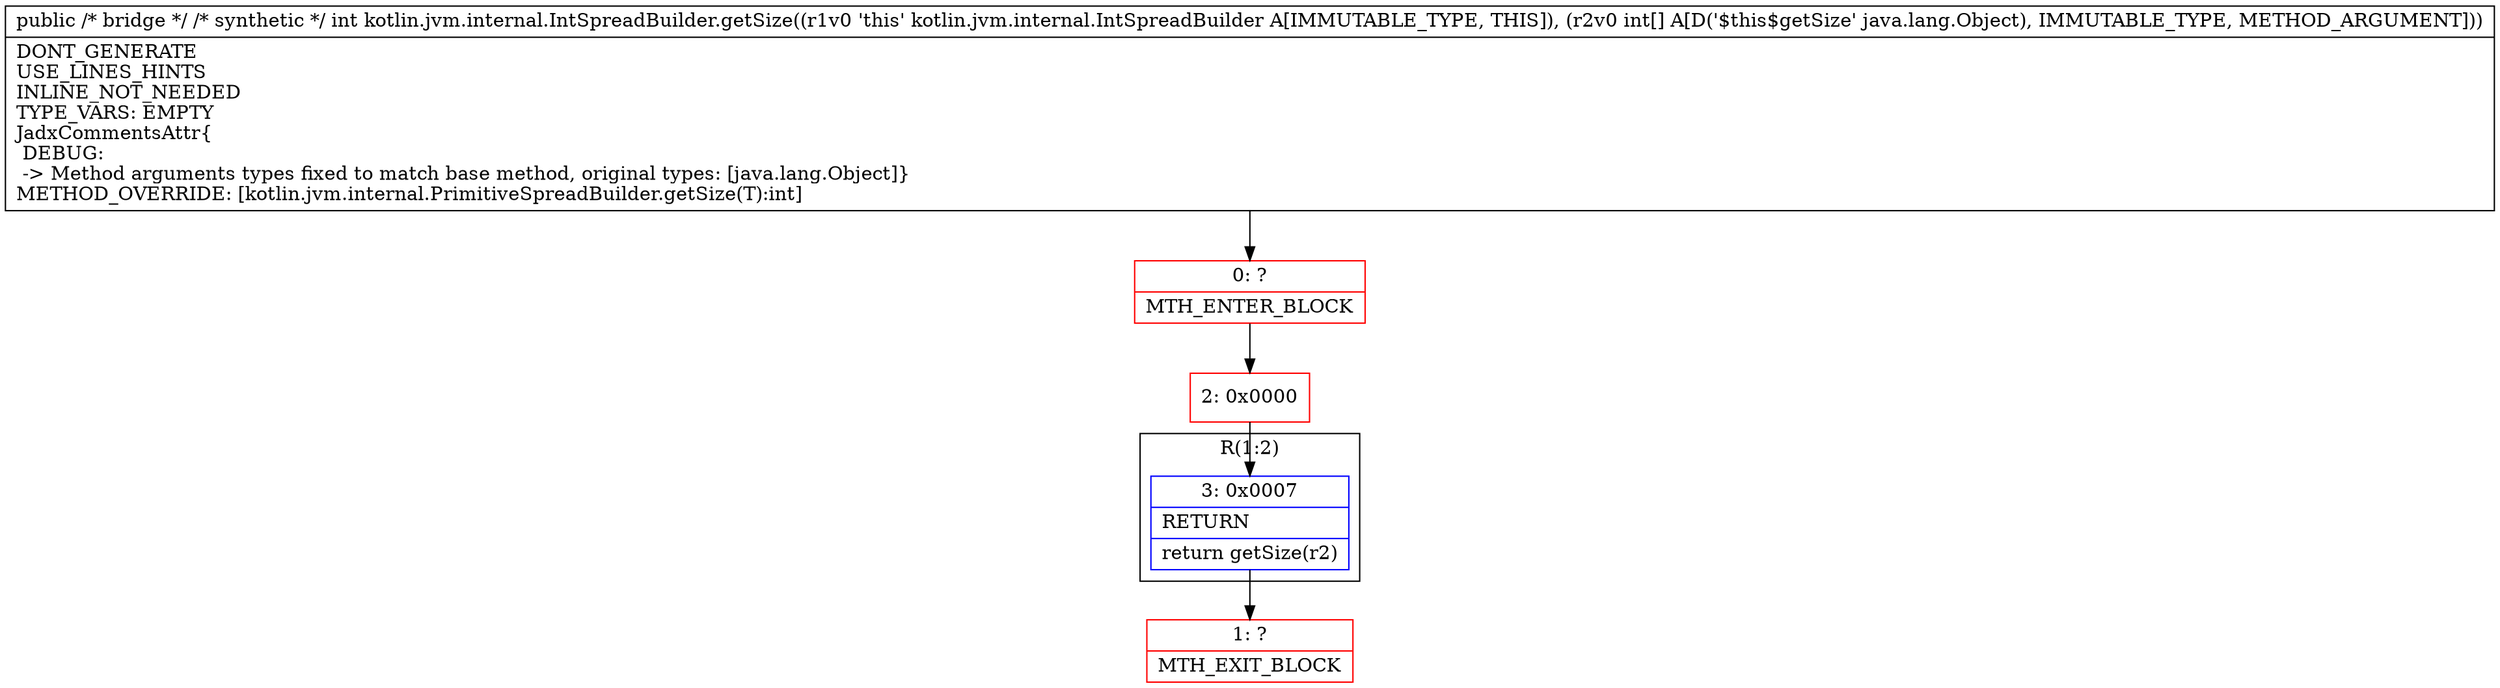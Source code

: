 digraph "CFG forkotlin.jvm.internal.IntSpreadBuilder.getSize(Ljava\/lang\/Object;)I" {
subgraph cluster_Region_1638716399 {
label = "R(1:2)";
node [shape=record,color=blue];
Node_3 [shape=record,label="{3\:\ 0x0007|RETURN\l|return getSize(r2)\l}"];
}
Node_0 [shape=record,color=red,label="{0\:\ ?|MTH_ENTER_BLOCK\l}"];
Node_2 [shape=record,color=red,label="{2\:\ 0x0000}"];
Node_1 [shape=record,color=red,label="{1\:\ ?|MTH_EXIT_BLOCK\l}"];
MethodNode[shape=record,label="{public \/* bridge *\/ \/* synthetic *\/ int kotlin.jvm.internal.IntSpreadBuilder.getSize((r1v0 'this' kotlin.jvm.internal.IntSpreadBuilder A[IMMUTABLE_TYPE, THIS]), (r2v0 int[] A[D('$this$getSize' java.lang.Object), IMMUTABLE_TYPE, METHOD_ARGUMENT]))  | DONT_GENERATE\lUSE_LINES_HINTS\lINLINE_NOT_NEEDED\lTYPE_VARS: EMPTY\lJadxCommentsAttr\{\l DEBUG: \l \-\> Method arguments types fixed to match base method, original types: [java.lang.Object]\}\lMETHOD_OVERRIDE: [kotlin.jvm.internal.PrimitiveSpreadBuilder.getSize(T):int]\l}"];
MethodNode -> Node_0;Node_3 -> Node_1;
Node_0 -> Node_2;
Node_2 -> Node_3;
}

